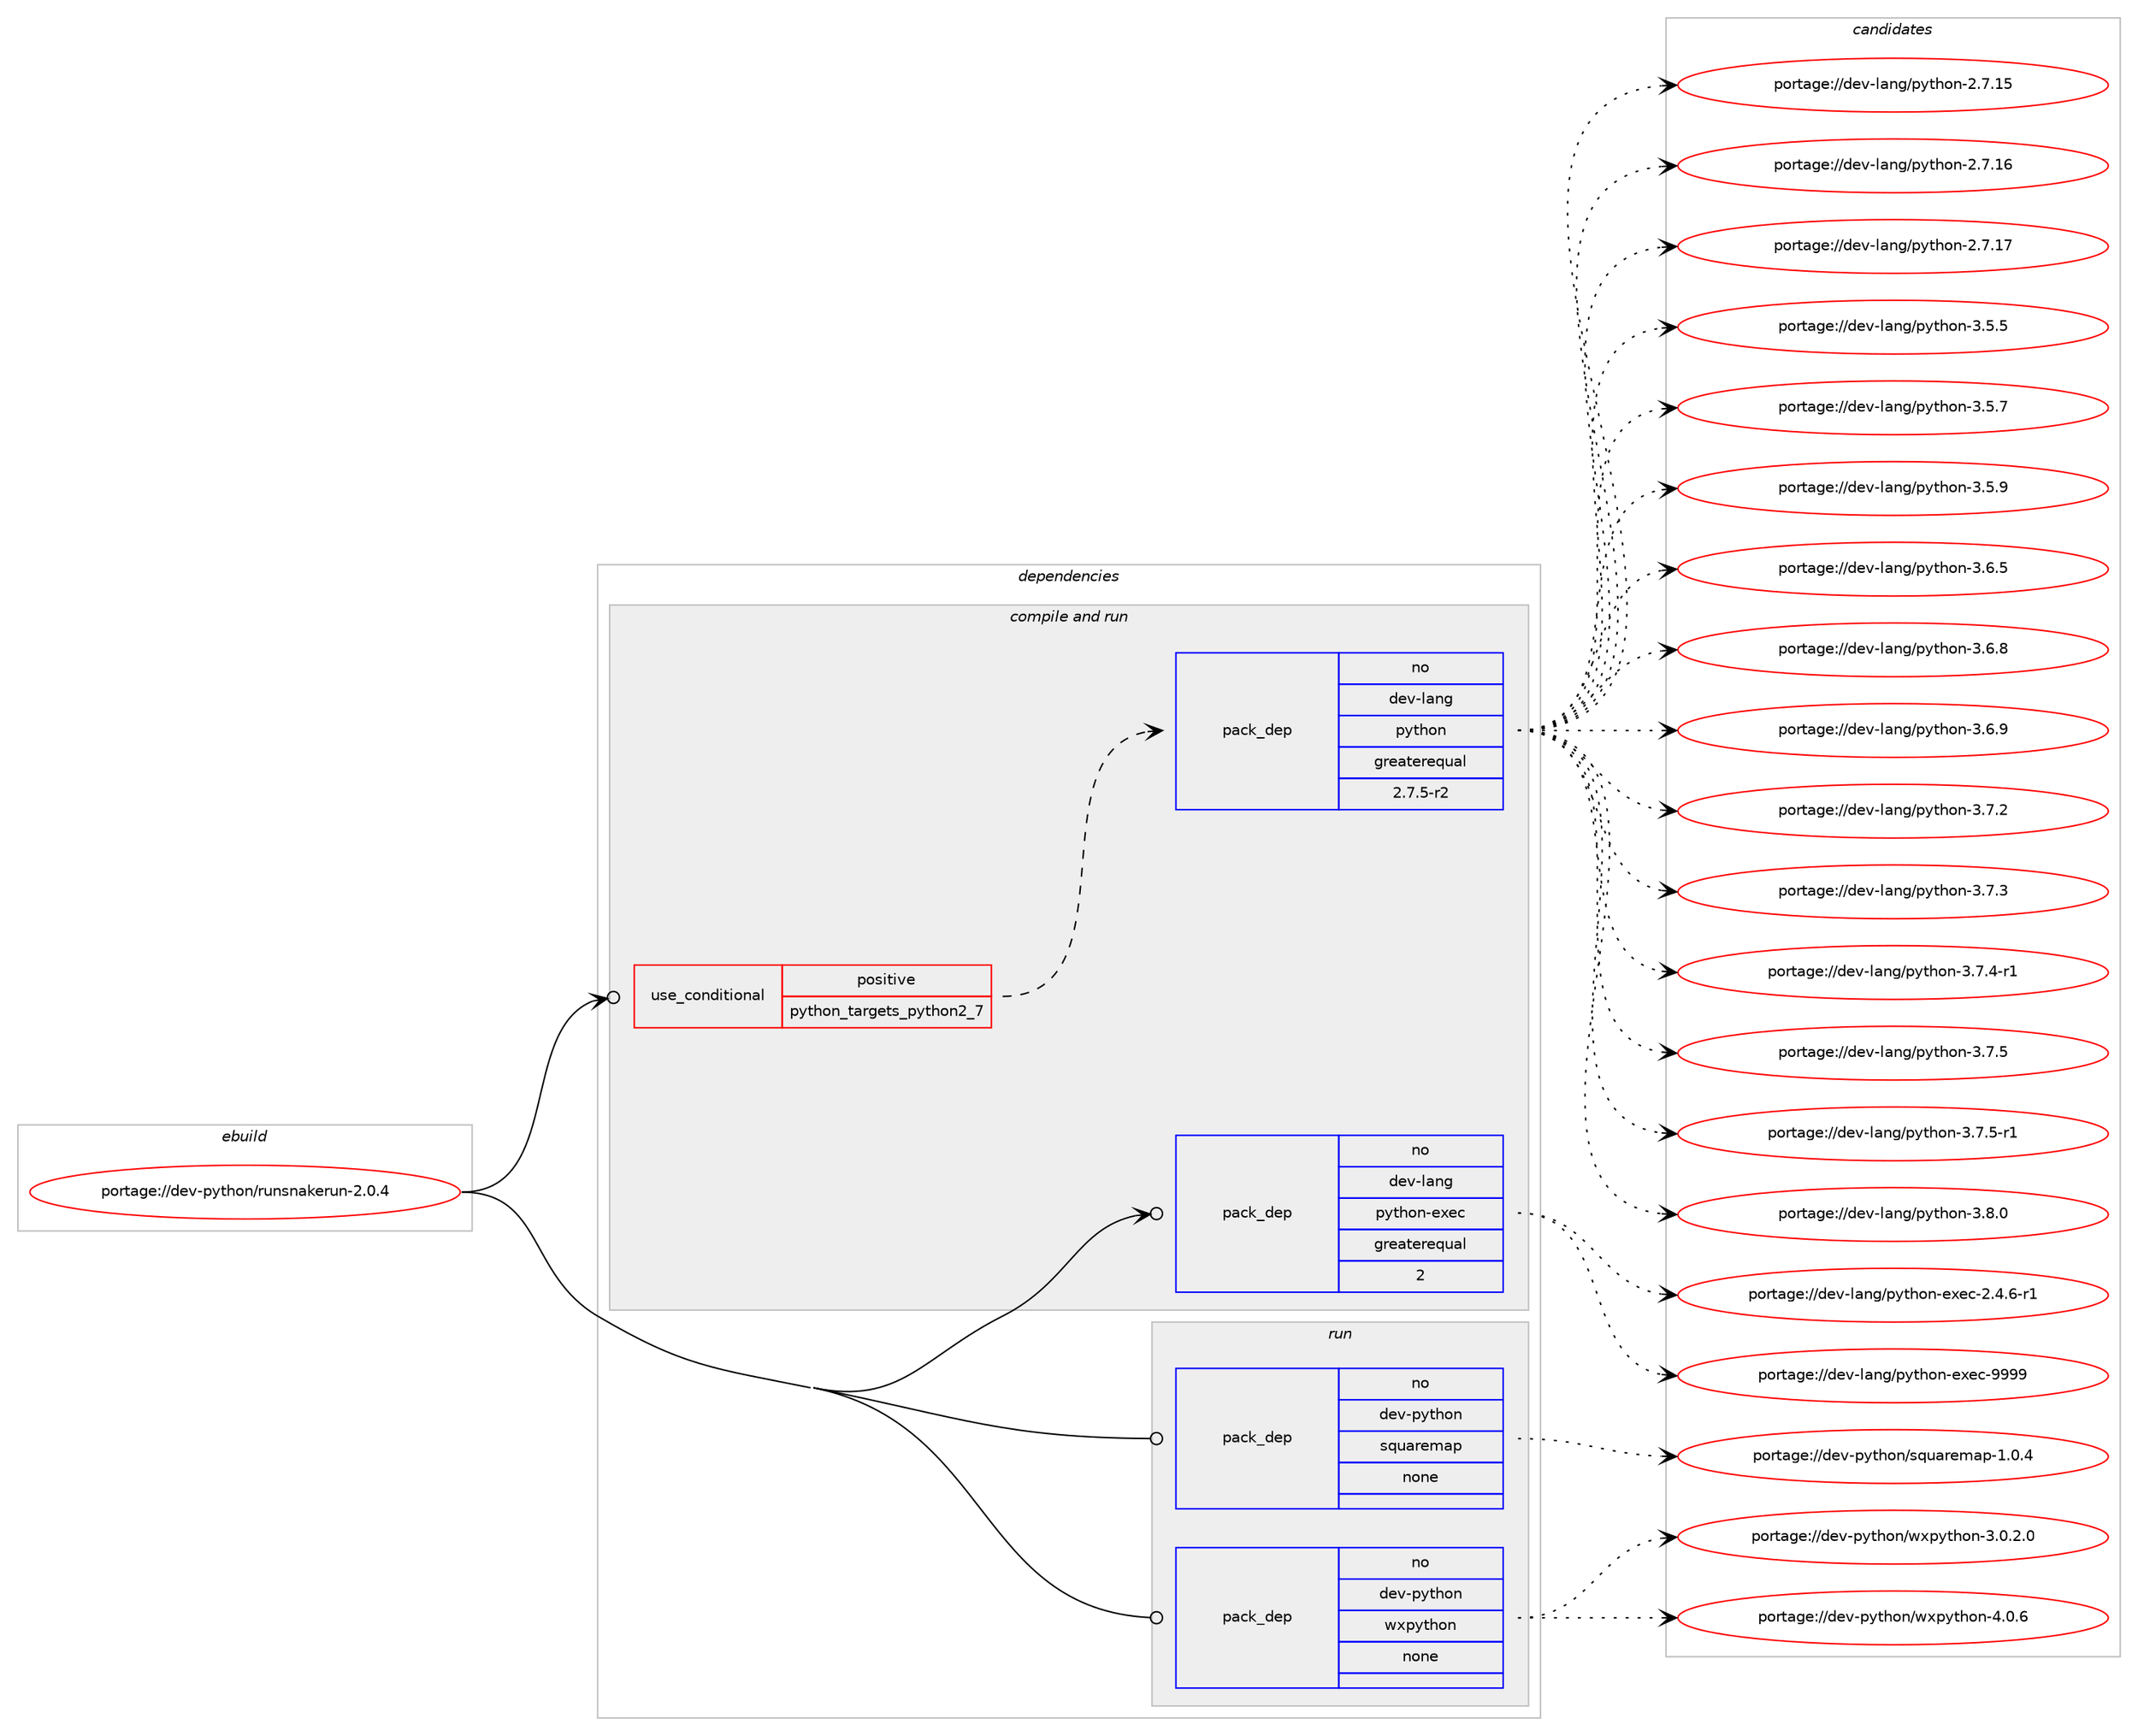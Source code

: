 digraph prolog {

# *************
# Graph options
# *************

newrank=true;
concentrate=true;
compound=true;
graph [rankdir=LR,fontname=Helvetica,fontsize=10,ranksep=1.5];#, ranksep=2.5, nodesep=0.2];
edge  [arrowhead=vee];
node  [fontname=Helvetica,fontsize=10];

# **********
# The ebuild
# **********

subgraph cluster_leftcol {
color=gray;
rank=same;
label=<<i>ebuild</i>>;
id [label="portage://dev-python/runsnakerun-2.0.4", color=red, width=4, href="../dev-python/runsnakerun-2.0.4.svg"];
}

# ****************
# The dependencies
# ****************

subgraph cluster_midcol {
color=gray;
label=<<i>dependencies</i>>;
subgraph cluster_compile {
fillcolor="#eeeeee";
style=filled;
label=<<i>compile</i>>;
}
subgraph cluster_compileandrun {
fillcolor="#eeeeee";
style=filled;
label=<<i>compile and run</i>>;
subgraph cond38297 {
dependency171274 [label=<<TABLE BORDER="0" CELLBORDER="1" CELLSPACING="0" CELLPADDING="4"><TR><TD ROWSPAN="3" CELLPADDING="10">use_conditional</TD></TR><TR><TD>positive</TD></TR><TR><TD>python_targets_python2_7</TD></TR></TABLE>>, shape=none, color=red];
subgraph pack129574 {
dependency171275 [label=<<TABLE BORDER="0" CELLBORDER="1" CELLSPACING="0" CELLPADDING="4" WIDTH="220"><TR><TD ROWSPAN="6" CELLPADDING="30">pack_dep</TD></TR><TR><TD WIDTH="110">no</TD></TR><TR><TD>dev-lang</TD></TR><TR><TD>python</TD></TR><TR><TD>greaterequal</TD></TR><TR><TD>2.7.5-r2</TD></TR></TABLE>>, shape=none, color=blue];
}
dependency171274:e -> dependency171275:w [weight=20,style="dashed",arrowhead="vee"];
}
id:e -> dependency171274:w [weight=20,style="solid",arrowhead="odotvee"];
subgraph pack129575 {
dependency171276 [label=<<TABLE BORDER="0" CELLBORDER="1" CELLSPACING="0" CELLPADDING="4" WIDTH="220"><TR><TD ROWSPAN="6" CELLPADDING="30">pack_dep</TD></TR><TR><TD WIDTH="110">no</TD></TR><TR><TD>dev-lang</TD></TR><TR><TD>python-exec</TD></TR><TR><TD>greaterequal</TD></TR><TR><TD>2</TD></TR></TABLE>>, shape=none, color=blue];
}
id:e -> dependency171276:w [weight=20,style="solid",arrowhead="odotvee"];
}
subgraph cluster_run {
fillcolor="#eeeeee";
style=filled;
label=<<i>run</i>>;
subgraph pack129576 {
dependency171277 [label=<<TABLE BORDER="0" CELLBORDER="1" CELLSPACING="0" CELLPADDING="4" WIDTH="220"><TR><TD ROWSPAN="6" CELLPADDING="30">pack_dep</TD></TR><TR><TD WIDTH="110">no</TD></TR><TR><TD>dev-python</TD></TR><TR><TD>squaremap</TD></TR><TR><TD>none</TD></TR><TR><TD></TD></TR></TABLE>>, shape=none, color=blue];
}
id:e -> dependency171277:w [weight=20,style="solid",arrowhead="odot"];
subgraph pack129577 {
dependency171278 [label=<<TABLE BORDER="0" CELLBORDER="1" CELLSPACING="0" CELLPADDING="4" WIDTH="220"><TR><TD ROWSPAN="6" CELLPADDING="30">pack_dep</TD></TR><TR><TD WIDTH="110">no</TD></TR><TR><TD>dev-python</TD></TR><TR><TD>wxpython</TD></TR><TR><TD>none</TD></TR><TR><TD></TD></TR></TABLE>>, shape=none, color=blue];
}
id:e -> dependency171278:w [weight=20,style="solid",arrowhead="odot"];
}
}

# **************
# The candidates
# **************

subgraph cluster_choices {
rank=same;
color=gray;
label=<<i>candidates</i>>;

subgraph choice129574 {
color=black;
nodesep=1;
choiceportage10010111845108971101034711212111610411111045504655464953 [label="portage://dev-lang/python-2.7.15", color=red, width=4,href="../dev-lang/python-2.7.15.svg"];
choiceportage10010111845108971101034711212111610411111045504655464954 [label="portage://dev-lang/python-2.7.16", color=red, width=4,href="../dev-lang/python-2.7.16.svg"];
choiceportage10010111845108971101034711212111610411111045504655464955 [label="portage://dev-lang/python-2.7.17", color=red, width=4,href="../dev-lang/python-2.7.17.svg"];
choiceportage100101118451089711010347112121116104111110455146534653 [label="portage://dev-lang/python-3.5.5", color=red, width=4,href="../dev-lang/python-3.5.5.svg"];
choiceportage100101118451089711010347112121116104111110455146534655 [label="portage://dev-lang/python-3.5.7", color=red, width=4,href="../dev-lang/python-3.5.7.svg"];
choiceportage100101118451089711010347112121116104111110455146534657 [label="portage://dev-lang/python-3.5.9", color=red, width=4,href="../dev-lang/python-3.5.9.svg"];
choiceportage100101118451089711010347112121116104111110455146544653 [label="portage://dev-lang/python-3.6.5", color=red, width=4,href="../dev-lang/python-3.6.5.svg"];
choiceportage100101118451089711010347112121116104111110455146544656 [label="portage://dev-lang/python-3.6.8", color=red, width=4,href="../dev-lang/python-3.6.8.svg"];
choiceportage100101118451089711010347112121116104111110455146544657 [label="portage://dev-lang/python-3.6.9", color=red, width=4,href="../dev-lang/python-3.6.9.svg"];
choiceportage100101118451089711010347112121116104111110455146554650 [label="portage://dev-lang/python-3.7.2", color=red, width=4,href="../dev-lang/python-3.7.2.svg"];
choiceportage100101118451089711010347112121116104111110455146554651 [label="portage://dev-lang/python-3.7.3", color=red, width=4,href="../dev-lang/python-3.7.3.svg"];
choiceportage1001011184510897110103471121211161041111104551465546524511449 [label="portage://dev-lang/python-3.7.4-r1", color=red, width=4,href="../dev-lang/python-3.7.4-r1.svg"];
choiceportage100101118451089711010347112121116104111110455146554653 [label="portage://dev-lang/python-3.7.5", color=red, width=4,href="../dev-lang/python-3.7.5.svg"];
choiceportage1001011184510897110103471121211161041111104551465546534511449 [label="portage://dev-lang/python-3.7.5-r1", color=red, width=4,href="../dev-lang/python-3.7.5-r1.svg"];
choiceportage100101118451089711010347112121116104111110455146564648 [label="portage://dev-lang/python-3.8.0", color=red, width=4,href="../dev-lang/python-3.8.0.svg"];
dependency171275:e -> choiceportage10010111845108971101034711212111610411111045504655464953:w [style=dotted,weight="100"];
dependency171275:e -> choiceportage10010111845108971101034711212111610411111045504655464954:w [style=dotted,weight="100"];
dependency171275:e -> choiceportage10010111845108971101034711212111610411111045504655464955:w [style=dotted,weight="100"];
dependency171275:e -> choiceportage100101118451089711010347112121116104111110455146534653:w [style=dotted,weight="100"];
dependency171275:e -> choiceportage100101118451089711010347112121116104111110455146534655:w [style=dotted,weight="100"];
dependency171275:e -> choiceportage100101118451089711010347112121116104111110455146534657:w [style=dotted,weight="100"];
dependency171275:e -> choiceportage100101118451089711010347112121116104111110455146544653:w [style=dotted,weight="100"];
dependency171275:e -> choiceportage100101118451089711010347112121116104111110455146544656:w [style=dotted,weight="100"];
dependency171275:e -> choiceportage100101118451089711010347112121116104111110455146544657:w [style=dotted,weight="100"];
dependency171275:e -> choiceportage100101118451089711010347112121116104111110455146554650:w [style=dotted,weight="100"];
dependency171275:e -> choiceportage100101118451089711010347112121116104111110455146554651:w [style=dotted,weight="100"];
dependency171275:e -> choiceportage1001011184510897110103471121211161041111104551465546524511449:w [style=dotted,weight="100"];
dependency171275:e -> choiceportage100101118451089711010347112121116104111110455146554653:w [style=dotted,weight="100"];
dependency171275:e -> choiceportage1001011184510897110103471121211161041111104551465546534511449:w [style=dotted,weight="100"];
dependency171275:e -> choiceportage100101118451089711010347112121116104111110455146564648:w [style=dotted,weight="100"];
}
subgraph choice129575 {
color=black;
nodesep=1;
choiceportage10010111845108971101034711212111610411111045101120101994550465246544511449 [label="portage://dev-lang/python-exec-2.4.6-r1", color=red, width=4,href="../dev-lang/python-exec-2.4.6-r1.svg"];
choiceportage10010111845108971101034711212111610411111045101120101994557575757 [label="portage://dev-lang/python-exec-9999", color=red, width=4,href="../dev-lang/python-exec-9999.svg"];
dependency171276:e -> choiceportage10010111845108971101034711212111610411111045101120101994550465246544511449:w [style=dotted,weight="100"];
dependency171276:e -> choiceportage10010111845108971101034711212111610411111045101120101994557575757:w [style=dotted,weight="100"];
}
subgraph choice129576 {
color=black;
nodesep=1;
choiceportage10010111845112121116104111110471151131179711410110997112454946484652 [label="portage://dev-python/squaremap-1.0.4", color=red, width=4,href="../dev-python/squaremap-1.0.4.svg"];
dependency171277:e -> choiceportage10010111845112121116104111110471151131179711410110997112454946484652:w [style=dotted,weight="100"];
}
subgraph choice129577 {
color=black;
nodesep=1;
choiceportage10010111845112121116104111110471191201121211161041111104551464846504648 [label="portage://dev-python/wxpython-3.0.2.0", color=red, width=4,href="../dev-python/wxpython-3.0.2.0.svg"];
choiceportage1001011184511212111610411111047119120112121116104111110455246484654 [label="portage://dev-python/wxpython-4.0.6", color=red, width=4,href="../dev-python/wxpython-4.0.6.svg"];
dependency171278:e -> choiceportage10010111845112121116104111110471191201121211161041111104551464846504648:w [style=dotted,weight="100"];
dependency171278:e -> choiceportage1001011184511212111610411111047119120112121116104111110455246484654:w [style=dotted,weight="100"];
}
}

}
